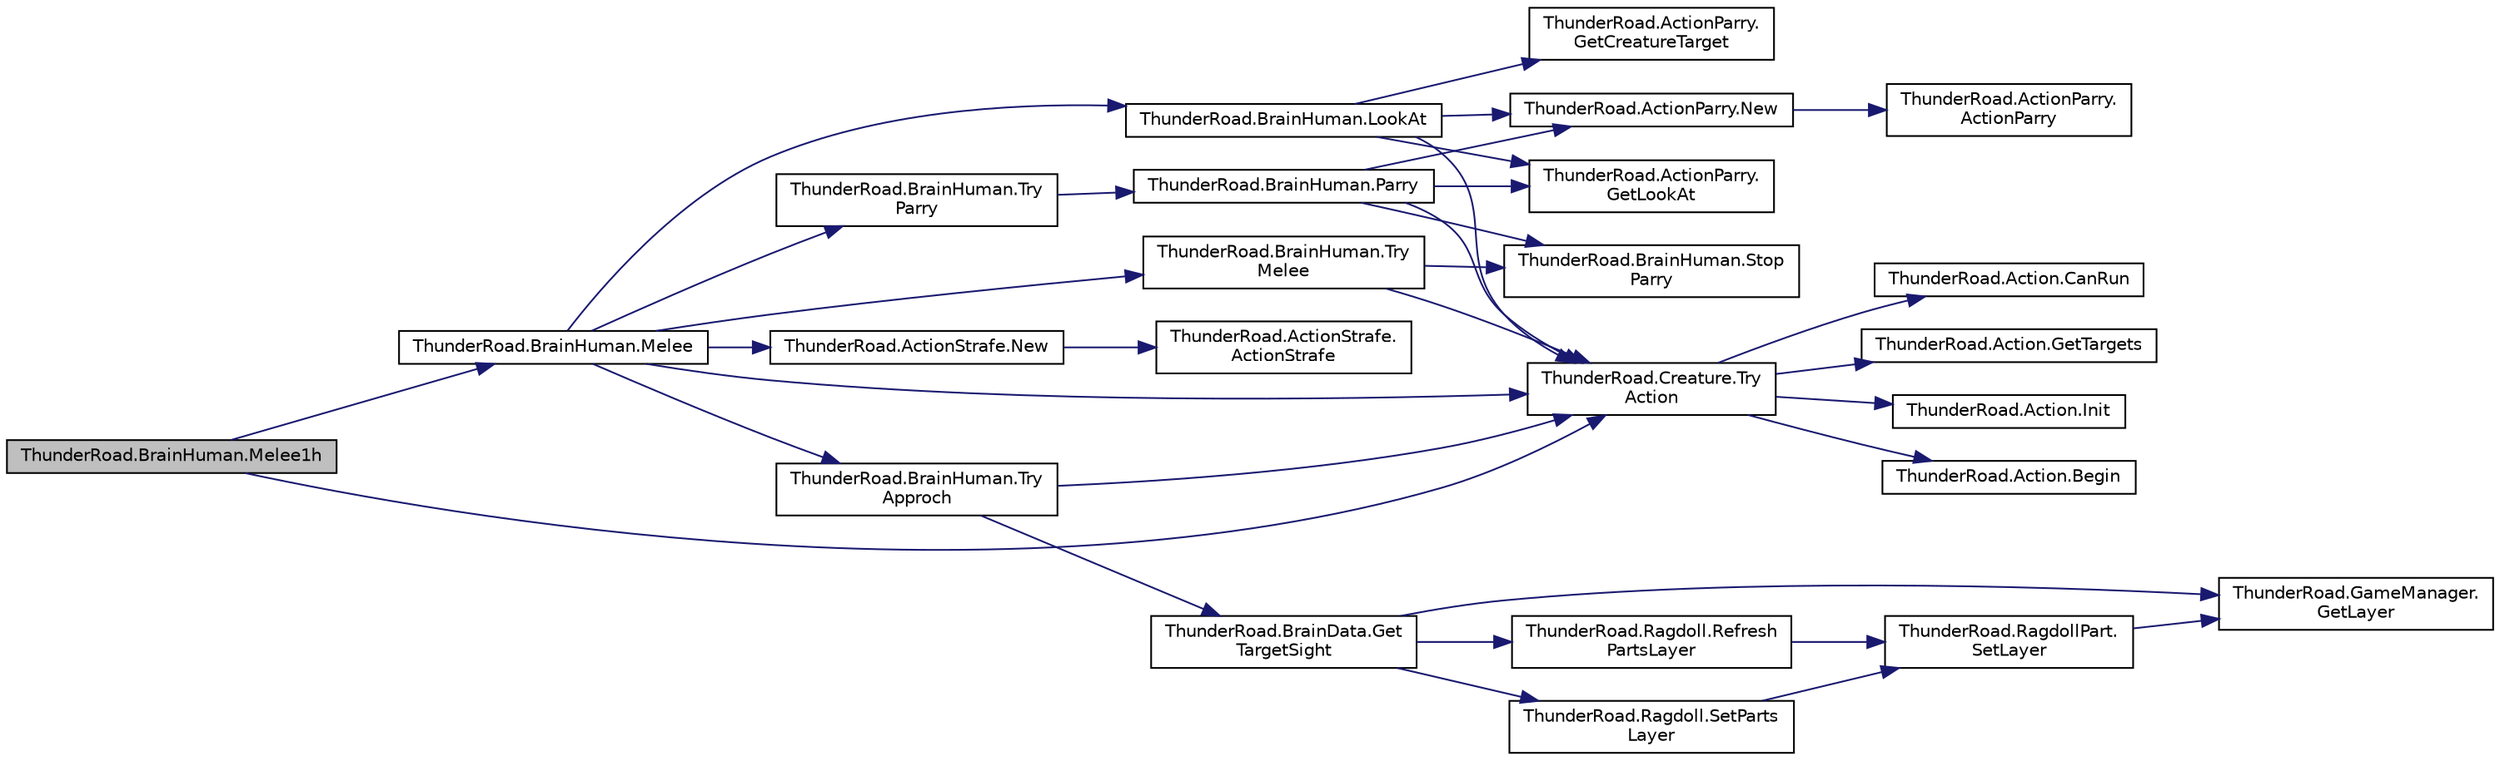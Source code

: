 digraph "ThunderRoad.BrainHuman.Melee1h"
{
 // LATEX_PDF_SIZE
  edge [fontname="Helvetica",fontsize="10",labelfontname="Helvetica",labelfontsize="10"];
  node [fontname="Helvetica",fontsize="10",shape=record];
  rankdir="LR";
  Node1 [label="ThunderRoad.BrainHuman.Melee1h",height=0.2,width=0.4,color="black", fillcolor="grey75", style="filled", fontcolor="black",tooltip="Melee1hes this instance."];
  Node1 -> Node2 [color="midnightblue",fontsize="10",style="solid",fontname="Helvetica"];
  Node2 [label="ThunderRoad.BrainHuman.Melee",height=0.2,width=0.4,color="black", fillcolor="white", style="filled",URL="$class_thunder_road_1_1_brain_human.html#a21b0173e8de7e96b5a9e148bfc67020f",tooltip="Melees this instance."];
  Node2 -> Node3 [color="midnightblue",fontsize="10",style="solid",fontname="Helvetica"];
  Node3 [label="ThunderRoad.BrainHuman.LookAt",height=0.2,width=0.4,color="black", fillcolor="white", style="filled",URL="$class_thunder_road_1_1_brain_human.html#ace5f6d985e9e6784eb712dce8d5ae5e9",tooltip="Looks at."];
  Node3 -> Node4 [color="midnightblue",fontsize="10",style="solid",fontname="Helvetica"];
  Node4 [label="ThunderRoad.ActionParry.\lGetCreatureTarget",height=0.2,width=0.4,color="black", fillcolor="white", style="filled",URL="$class_thunder_road_1_1_action_parry.html#a139a8352c9aeeaa4b38a4b6e3075bbc6",tooltip="Gets the creature target."];
  Node3 -> Node5 [color="midnightblue",fontsize="10",style="solid",fontname="Helvetica"];
  Node5 [label="ThunderRoad.ActionParry.\lGetLookAt",height=0.2,width=0.4,color="black", fillcolor="white", style="filled",URL="$class_thunder_road_1_1_action_parry.html#a336be1d0d41d44b0af30507e08eb0d02",tooltip="Gets the look at."];
  Node3 -> Node6 [color="midnightblue",fontsize="10",style="solid",fontname="Helvetica"];
  Node6 [label="ThunderRoad.ActionParry.New",height=0.2,width=0.4,color="black", fillcolor="white", style="filled",URL="$class_thunder_road_1_1_action_parry.html#a69cafca7cd30b63676bab83a53c1940d",tooltip="News the specified creature target."];
  Node6 -> Node7 [color="midnightblue",fontsize="10",style="solid",fontname="Helvetica"];
  Node7 [label="ThunderRoad.ActionParry.\lActionParry",height=0.2,width=0.4,color="black", fillcolor="white", style="filled",URL="$class_thunder_road_1_1_action_parry.html#ab3eb68928c2a66101c6fe885959b9ffc",tooltip="Initializes a new instance of the ActionParry class."];
  Node3 -> Node8 [color="midnightblue",fontsize="10",style="solid",fontname="Helvetica"];
  Node8 [label="ThunderRoad.Creature.Try\lAction",height=0.2,width=0.4,color="black", fillcolor="white", style="filled",URL="$class_thunder_road_1_1_creature.html#ab050907b4eded79275fefdf36e696378",tooltip="Tries the action."];
  Node8 -> Node9 [color="midnightblue",fontsize="10",style="solid",fontname="Helvetica"];
  Node9 [label="ThunderRoad.Action.Begin",height=0.2,width=0.4,color="black", fillcolor="white", style="filled",URL="$class_thunder_road_1_1_action.html#a4cd7b5811229176ad31386496eeffc95",tooltip="Begins this instance."];
  Node8 -> Node10 [color="midnightblue",fontsize="10",style="solid",fontname="Helvetica"];
  Node10 [label="ThunderRoad.Action.CanRun",height=0.2,width=0.4,color="black", fillcolor="white", style="filled",URL="$class_thunder_road_1_1_action.html#a0a1bddb357a58971b530aed200b7a50f",tooltip="Determines whether this instance can run."];
  Node8 -> Node11 [color="midnightblue",fontsize="10",style="solid",fontname="Helvetica"];
  Node11 [label="ThunderRoad.Action.GetTargets",height=0.2,width=0.4,color="black", fillcolor="white", style="filled",URL="$class_thunder_road_1_1_action.html#aad311ab9fd6fbd0319fe602a266c800a",tooltip="Gets the targets."];
  Node8 -> Node12 [color="midnightblue",fontsize="10",style="solid",fontname="Helvetica"];
  Node12 [label="ThunderRoad.Action.Init",height=0.2,width=0.4,color="black", fillcolor="white", style="filled",URL="$class_thunder_road_1_1_action.html#a8966f3e62d2704f707c76dd43aa6a030",tooltip="Initializes the specified creature."];
  Node2 -> Node13 [color="midnightblue",fontsize="10",style="solid",fontname="Helvetica"];
  Node13 [label="ThunderRoad.ActionStrafe.New",height=0.2,width=0.4,color="black", fillcolor="white", style="filled",URL="$class_thunder_road_1_1_action_strafe.html#a72ffd9f21dbd67adc16e64dbf12f5d96",tooltip="News the specified target creature."];
  Node13 -> Node14 [color="midnightblue",fontsize="10",style="solid",fontname="Helvetica"];
  Node14 [label="ThunderRoad.ActionStrafe.\lActionStrafe",height=0.2,width=0.4,color="black", fillcolor="white", style="filled",URL="$class_thunder_road_1_1_action_strafe.html#a7c35c58924799b474bdf22896d52ed96",tooltip="Initializes a new instance of the ActionStrafe class."];
  Node2 -> Node8 [color="midnightblue",fontsize="10",style="solid",fontname="Helvetica"];
  Node2 -> Node15 [color="midnightblue",fontsize="10",style="solid",fontname="Helvetica"];
  Node15 [label="ThunderRoad.BrainHuman.Try\lApproch",height=0.2,width=0.4,color="black", fillcolor="white", style="filled",URL="$class_thunder_road_1_1_brain_human.html#a9cd664ca0e46be44a8e2b934f383f898",tooltip="Tries the approch."];
  Node15 -> Node16 [color="midnightblue",fontsize="10",style="solid",fontname="Helvetica"];
  Node16 [label="ThunderRoad.BrainData.Get\lTargetSight",height=0.2,width=0.4,color="black", fillcolor="white", style="filled",URL="$class_thunder_road_1_1_brain_data.html#aff0b641cc2054de8b69e36e117ba1c94",tooltip="Gets the target sight."];
  Node16 -> Node17 [color="midnightblue",fontsize="10",style="solid",fontname="Helvetica"];
  Node17 [label="ThunderRoad.GameManager.\lGetLayer",height=0.2,width=0.4,color="black", fillcolor="white", style="filled",URL="$class_thunder_road_1_1_game_manager.html#a4b7e3521ff92f30374062207b6e30352",tooltip="Gets the layer."];
  Node16 -> Node18 [color="midnightblue",fontsize="10",style="solid",fontname="Helvetica"];
  Node18 [label="ThunderRoad.Ragdoll.Refresh\lPartsLayer",height=0.2,width=0.4,color="black", fillcolor="white", style="filled",URL="$class_thunder_road_1_1_ragdoll.html#a719a7e98fd6b50c533792238826b5fa8",tooltip="Refreshes the parts layer."];
  Node18 -> Node19 [color="midnightblue",fontsize="10",style="solid",fontname="Helvetica"];
  Node19 [label="ThunderRoad.RagdollPart.\lSetLayer",height=0.2,width=0.4,color="black", fillcolor="white", style="filled",URL="$class_thunder_road_1_1_ragdoll_part.html#af57d495ffe5341a0e37961f833a615fc",tooltip="Sets the layer."];
  Node19 -> Node17 [color="midnightblue",fontsize="10",style="solid",fontname="Helvetica"];
  Node16 -> Node20 [color="midnightblue",fontsize="10",style="solid",fontname="Helvetica"];
  Node20 [label="ThunderRoad.Ragdoll.SetParts\lLayer",height=0.2,width=0.4,color="black", fillcolor="white", style="filled",URL="$class_thunder_road_1_1_ragdoll.html#a1669048ed1acf39705ff1596155f4148",tooltip="Sets the parts layer."];
  Node20 -> Node19 [color="midnightblue",fontsize="10",style="solid",fontname="Helvetica"];
  Node15 -> Node8 [color="midnightblue",fontsize="10",style="solid",fontname="Helvetica"];
  Node2 -> Node21 [color="midnightblue",fontsize="10",style="solid",fontname="Helvetica"];
  Node21 [label="ThunderRoad.BrainHuman.Try\lMelee",height=0.2,width=0.4,color="black", fillcolor="white", style="filled",URL="$class_thunder_road_1_1_brain_human.html#ad1f4d3abce0055224dd3c62f7505b309",tooltip="Tries the melee."];
  Node21 -> Node22 [color="midnightblue",fontsize="10",style="solid",fontname="Helvetica"];
  Node22 [label="ThunderRoad.BrainHuman.Stop\lParry",height=0.2,width=0.4,color="black", fillcolor="white", style="filled",URL="$class_thunder_road_1_1_brain_human.html#a2ef62c29803ba77ed4d27632bed4eb1c",tooltip="Stops the parry."];
  Node21 -> Node8 [color="midnightblue",fontsize="10",style="solid",fontname="Helvetica"];
  Node2 -> Node23 [color="midnightblue",fontsize="10",style="solid",fontname="Helvetica"];
  Node23 [label="ThunderRoad.BrainHuman.Try\lParry",height=0.2,width=0.4,color="black", fillcolor="white", style="filled",URL="$class_thunder_road_1_1_brain_human.html#aed0c51f5db37bb7bd5221d7727672bf5",tooltip="Tries the parry."];
  Node23 -> Node24 [color="midnightblue",fontsize="10",style="solid",fontname="Helvetica"];
  Node24 [label="ThunderRoad.BrainHuman.Parry",height=0.2,width=0.4,color="black", fillcolor="white", style="filled",URL="$class_thunder_road_1_1_brain_human.html#a6d5b014ea440fd0ecba71489eb1c8956",tooltip="Parries the specified active."];
  Node24 -> Node5 [color="midnightblue",fontsize="10",style="solid",fontname="Helvetica"];
  Node24 -> Node6 [color="midnightblue",fontsize="10",style="solid",fontname="Helvetica"];
  Node24 -> Node22 [color="midnightblue",fontsize="10",style="solid",fontname="Helvetica"];
  Node24 -> Node8 [color="midnightblue",fontsize="10",style="solid",fontname="Helvetica"];
  Node1 -> Node8 [color="midnightblue",fontsize="10",style="solid",fontname="Helvetica"];
}
